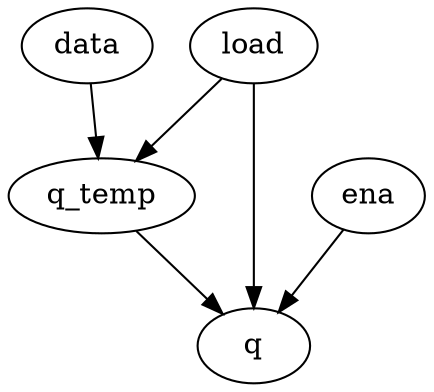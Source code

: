 strict digraph "" {
	load -> q_temp	[weight=1.0];
	load -> q	[weight=1.0];
	q_temp -> q	[weight=1.0];
	data -> q_temp	[weight=1.0];
	ena -> q	[weight=1.0];
}
